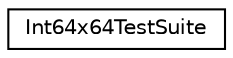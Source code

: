 digraph "Graphical Class Hierarchy"
{
 // LATEX_PDF_SIZE
  edge [fontname="Helvetica",fontsize="10",labelfontname="Helvetica",labelfontsize="10"];
  node [fontname="Helvetica",fontsize="10",shape=record];
  rankdir="LR";
  Node0 [label="Int64x64TestSuite",height=0.2,width=0.4,color="black", fillcolor="white", style="filled",URL="$classns3_1_1int64x64_1_1_int64x64_test_suite.html",tooltip=" "];
}
